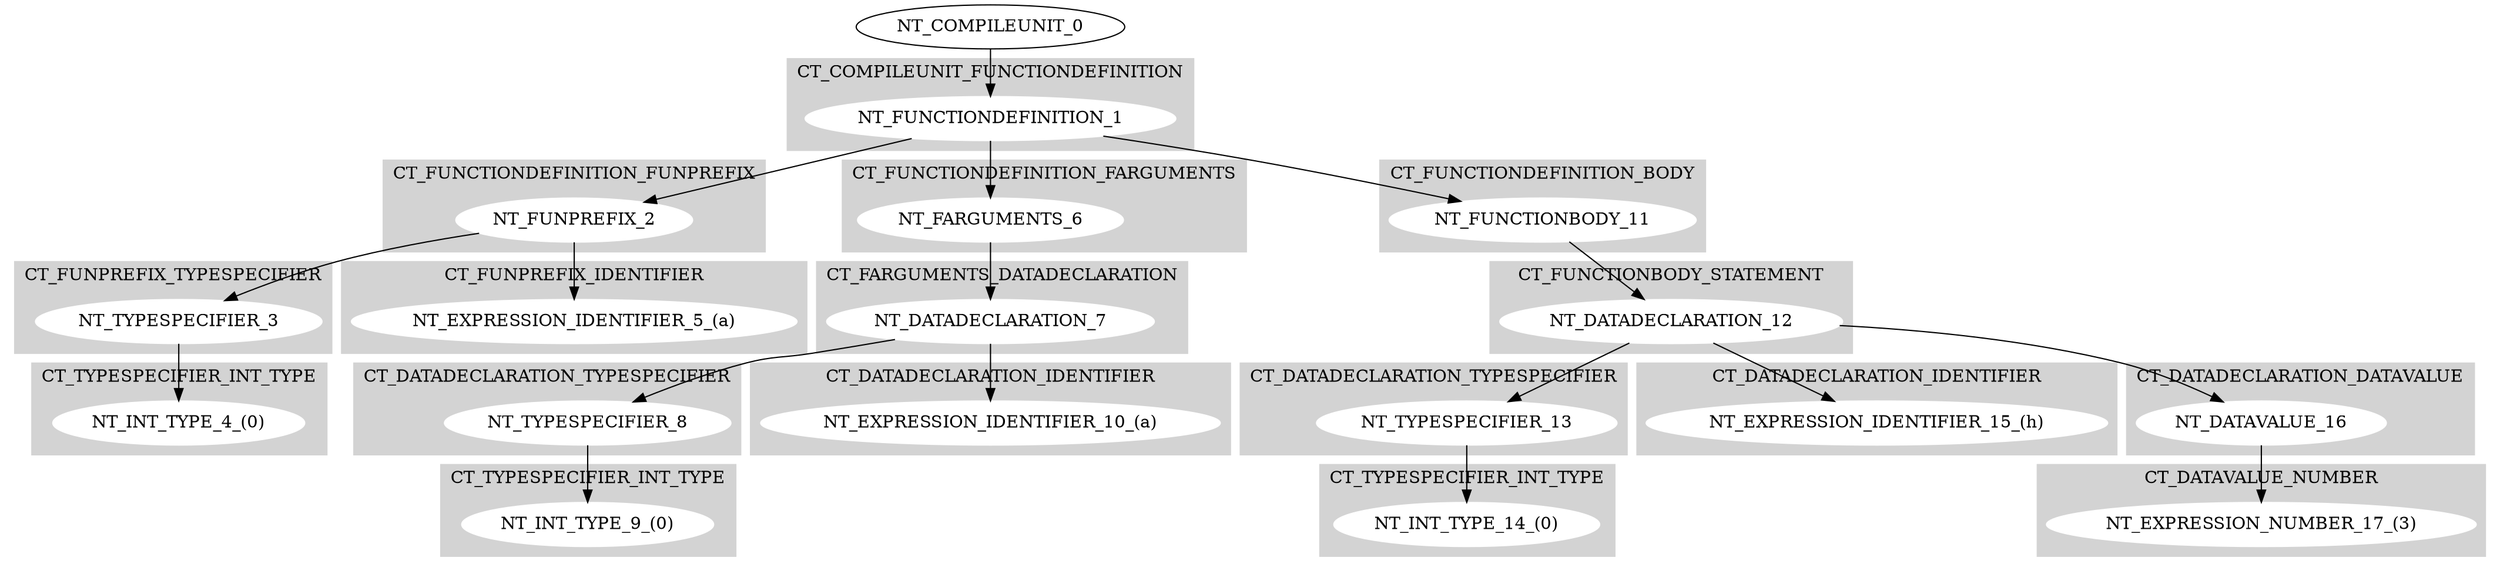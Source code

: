 digraph {
	subgraph cluster0{
		node [style=filled,color=white];
		style=filled;
		color=lightgrey;
		"NT_FUNCTIOΝDEFINITION_1";
		label=CT_COMPILEUNIT_FUNCTIONDEFINITION;
	}
	subgraph cluster1{
		node [style=filled,color=white];
		style=filled;
		color=lightgrey;
		"NT_FUNPREFIX_2";
		label=CT_FUNCTIONDEFINITION_FUNPREFIX;
	}
	subgraph cluster2{
		node [style=filled,color=white];
		style=filled;
		color=lightgrey;
		"NT_FARGUMENTS_6";
		label=CT_FUNCTIONDEFINITION_FARGUMENTS;
	}
	subgraph cluster3{
		node [style=filled,color=white];
		style=filled;
		color=lightgrey;
		"NT_FUNCTIONBODY_11";
		label=CT_FUNCTIONDEFINITION_BODY;
	}
	subgraph cluster4{
		node [style=filled,color=white];
		style=filled;
		color=lightgrey;
		"NT_TYPESPECIFIER_3";
		label=CT_FUNPREFIX_TYPESPECIFIER;
	}
	subgraph cluster5{
		node [style=filled,color=white];
		style=filled;
		color=lightgrey;
		"NT_EXPRESSION_IDENTIFIER_5_(a)";
		label=CT_FUNPREFIX_IDENTIFIER;
	}
	subgraph cluster6{
		node [style=filled,color=white];
		style=filled;
		color=lightgrey;
		"NT_INT_TYPE_4_(0)";
		label=CT_TYPESPECIFIER_INT_TYPE;
	}
"NT_TYPESPECIFIER_3"->"NT_INT_TYPE_4_(0)"
"NT_FUNPREFIX_2"->"NT_TYPESPECIFIER_3"
"NT_FUNPREFIX_2"->"NT_EXPRESSION_IDENTIFIER_5_(a)"
"NT_FUNCTIOΝDEFINITION_1"->"NT_FUNPREFIX_2"
	subgraph cluster7{
		node [style=filled,color=white];
		style=filled;
		color=lightgrey;
		"NT_DATADECLARATION_7";
		label=CT_FARGUMENTS_DATADECLARATION;
	}
	subgraph cluster8{
		node [style=filled,color=white];
		style=filled;
		color=lightgrey;
		"NT_TYPESPECIFIER_8";
		label=CT_DATADECLARATION_TYPESPECIFIER;
	}
	subgraph cluster9{
		node [style=filled,color=white];
		style=filled;
		color=lightgrey;
		"NT_EXPRESSION_IDENTIFIER_10_(a)";
		label=CT_DATADECLARATION_IDENTIFIER;
	}
	subgraph cluster10{
		node [style=filled,color=white];
		style=filled;
		color=lightgrey;
		"NT_INT_TYPE_9_(0)";
		label=CT_TYPESPECIFIER_INT_TYPE;
	}
"NT_TYPESPECIFIER_8"->"NT_INT_TYPE_9_(0)"
"NT_DATADECLARATION_7"->"NT_TYPESPECIFIER_8"
"NT_DATADECLARATION_7"->"NT_EXPRESSION_IDENTIFIER_10_(a)"
"NT_FARGUMENTS_6"->"NT_DATADECLARATION_7"
"NT_FUNCTIOΝDEFINITION_1"->"NT_FARGUMENTS_6"
	subgraph cluster11{
		node [style=filled,color=white];
		style=filled;
		color=lightgrey;
		"NT_DATADECLARATION_12";
		label=CT_FUNCTIONBODY_STATEMENT;
	}
	subgraph cluster12{
		node [style=filled,color=white];
		style=filled;
		color=lightgrey;
		"NT_TYPESPECIFIER_13";
		label=CT_DATADECLARATION_TYPESPECIFIER;
	}
	subgraph cluster13{
		node [style=filled,color=white];
		style=filled;
		color=lightgrey;
		"NT_EXPRESSION_IDENTIFIER_15_(h)";
		label=CT_DATADECLARATION_IDENTIFIER;
	}
	subgraph cluster14{
		node [style=filled,color=white];
		style=filled;
		color=lightgrey;
		"NT_DATAVALUE_16";
		label=CT_DATADECLARATION_DATAVALUE;
	}
	subgraph cluster15{
		node [style=filled,color=white];
		style=filled;
		color=lightgrey;
		"NT_INT_TYPE_14_(0)";
		label=CT_TYPESPECIFIER_INT_TYPE;
	}
"NT_TYPESPECIFIER_13"->"NT_INT_TYPE_14_(0)"
"NT_DATADECLARATION_12"->"NT_TYPESPECIFIER_13"
"NT_DATADECLARATION_12"->"NT_EXPRESSION_IDENTIFIER_15_(h)"
	subgraph cluster16{
		node [style=filled,color=white];
		style=filled;
		color=lightgrey;
		"NT_EXPRESSION_NUMBER_17_(3)";
		label=CT_DATAVALUE_NUMBER;
	}
"NT_DATAVALUE_16"->"NT_EXPRESSION_NUMBER_17_(3)"
"NT_DATADECLARATION_12"->"NT_DATAVALUE_16"
"NT_FUNCTIONBODY_11"->"NT_DATADECLARATION_12"
"NT_FUNCTIOΝDEFINITION_1"->"NT_FUNCTIONBODY_11"
"NT_COMPILEUNIT_0"->"NT_FUNCTIOΝDEFINITION_1"
}
